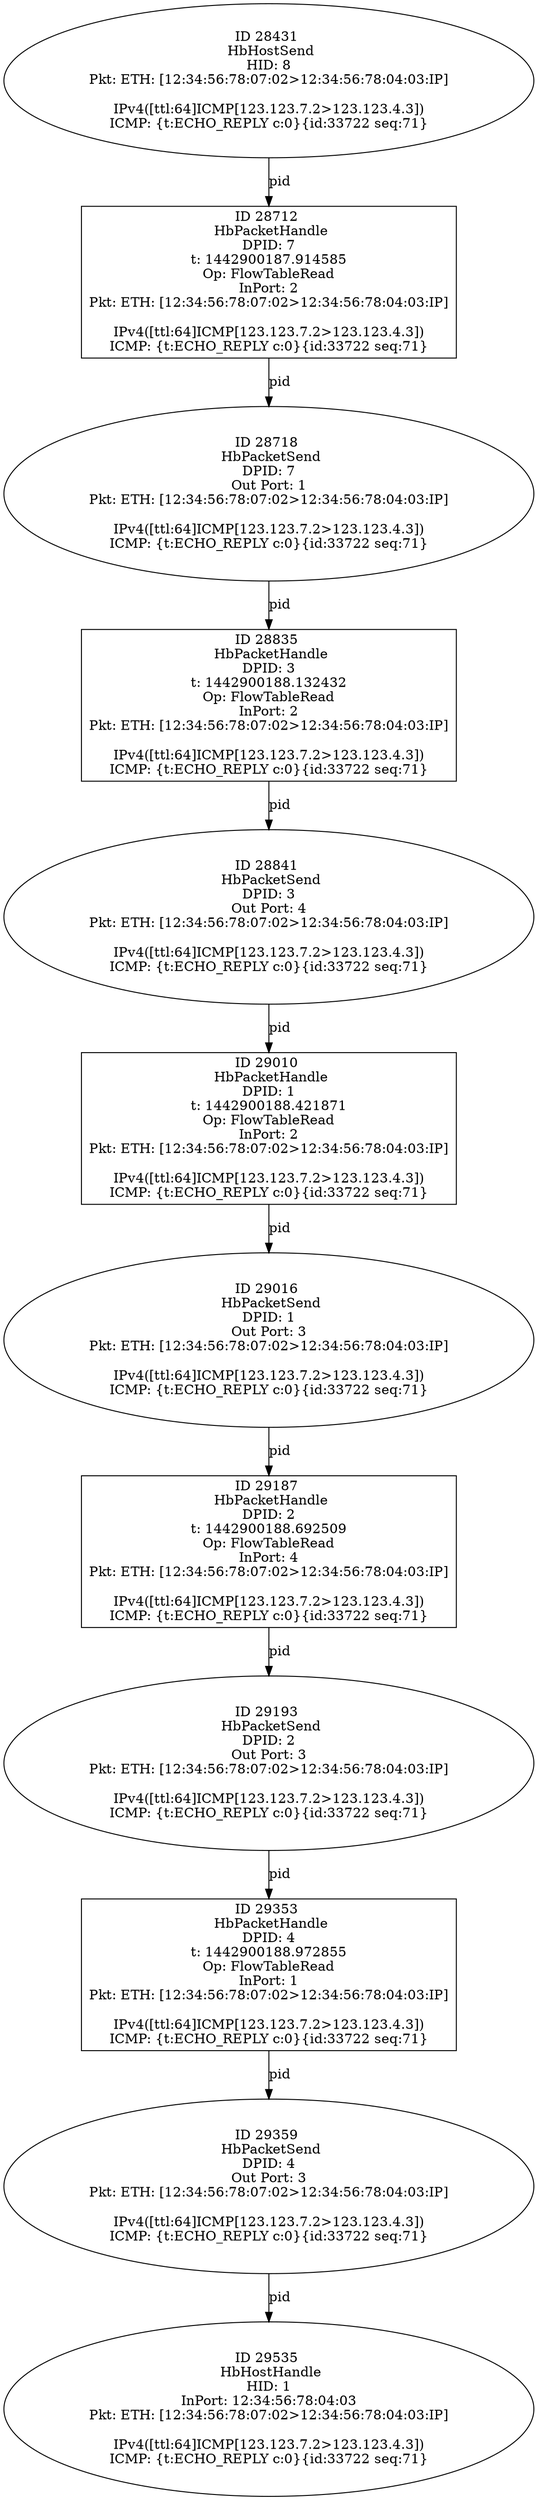 strict digraph G {
28835 [shape=box, event=<hb_events.HbPacketHandle object at 0x10dddcd90>, label="ID 28835 
 HbPacketHandle
DPID: 3
t: 1442900188.132432
Op: FlowTableRead
InPort: 2
Pkt: ETH: [12:34:56:78:07:02>12:34:56:78:04:03:IP]

IPv4([ttl:64]ICMP[123.123.7.2>123.123.4.3])
ICMP: {t:ECHO_REPLY c:0}{id:33722 seq:71}"];
29193 [shape=oval, event=<hb_events.HbPacketSend object at 0x10df174d0>, label="ID 29193 
 HbPacketSend
DPID: 2
Out Port: 3
Pkt: ETH: [12:34:56:78:07:02>12:34:56:78:04:03:IP]

IPv4([ttl:64]ICMP[123.123.7.2>123.123.4.3])
ICMP: {t:ECHO_REPLY c:0}{id:33722 seq:71}"];
28712 [shape=box, event=<hb_events.HbPacketHandle object at 0x10dd59b10>, label="ID 28712 
 HbPacketHandle
DPID: 7
t: 1442900187.914585
Op: FlowTableRead
InPort: 2
Pkt: ETH: [12:34:56:78:07:02>12:34:56:78:04:03:IP]

IPv4([ttl:64]ICMP[123.123.7.2>123.123.4.3])
ICMP: {t:ECHO_REPLY c:0}{id:33722 seq:71}"];
28841 [shape=oval, event=<hb_events.HbPacketSend object at 0x10dda6250>, label="ID 28841 
 HbPacketSend
DPID: 3
Out Port: 4
Pkt: ETH: [12:34:56:78:07:02>12:34:56:78:04:03:IP]

IPv4([ttl:64]ICMP[123.123.7.2>123.123.4.3])
ICMP: {t:ECHO_REPLY c:0}{id:33722 seq:71}"];
28718 [shape=oval, event=<hb_events.HbPacketSend object at 0x10dd59390>, label="ID 28718 
 HbPacketSend
DPID: 7
Out Port: 1
Pkt: ETH: [12:34:56:78:07:02>12:34:56:78:04:03:IP]

IPv4([ttl:64]ICMP[123.123.7.2>123.123.4.3])
ICMP: {t:ECHO_REPLY c:0}{id:33722 seq:71}"];
28431 [shape=oval, event=<hb_events.HbHostSend object at 0x10dc642d0>, label="ID 28431 
 HbHostSend
HID: 8
Pkt: ETH: [12:34:56:78:07:02>12:34:56:78:04:03:IP]

IPv4([ttl:64]ICMP[123.123.7.2>123.123.4.3])
ICMP: {t:ECHO_REPLY c:0}{id:33722 seq:71}"];
29010 [shape=box, event=<hb_events.HbPacketHandle object at 0x10de5b2d0>, label="ID 29010 
 HbPacketHandle
DPID: 1
t: 1442900188.421871
Op: FlowTableRead
InPort: 2
Pkt: ETH: [12:34:56:78:07:02>12:34:56:78:04:03:IP]

IPv4([ttl:64]ICMP[123.123.7.2>123.123.4.3])
ICMP: {t:ECHO_REPLY c:0}{id:33722 seq:71}"];
29187 [shape=box, event=<hb_events.HbPacketHandle object at 0x10dee8d90>, label="ID 29187 
 HbPacketHandle
DPID: 2
t: 1442900188.692509
Op: FlowTableRead
InPort: 4
Pkt: ETH: [12:34:56:78:07:02>12:34:56:78:04:03:IP]

IPv4([ttl:64]ICMP[123.123.7.2>123.123.4.3])
ICMP: {t:ECHO_REPLY c:0}{id:33722 seq:71}"];
29353 [shape=box, event=<hb_events.HbPacketHandle object at 0x10dfb9890>, label="ID 29353 
 HbPacketHandle
DPID: 4
t: 1442900188.972855
Op: FlowTableRead
InPort: 1
Pkt: ETH: [12:34:56:78:07:02>12:34:56:78:04:03:IP]

IPv4([ttl:64]ICMP[123.123.7.2>123.123.4.3])
ICMP: {t:ECHO_REPLY c:0}{id:33722 seq:71}"];
29016 [shape=oval, event=<hb_events.HbPacketSend object at 0x10de41110>, label="ID 29016 
 HbPacketSend
DPID: 1
Out Port: 3
Pkt: ETH: [12:34:56:78:07:02>12:34:56:78:04:03:IP]

IPv4([ttl:64]ICMP[123.123.7.2>123.123.4.3])
ICMP: {t:ECHO_REPLY c:0}{id:33722 seq:71}"];
29359 [shape=oval, event=<hb_events.HbPacketSend object at 0x10dfb9cd0>, label="ID 29359 
 HbPacketSend
DPID: 4
Out Port: 3
Pkt: ETH: [12:34:56:78:07:02>12:34:56:78:04:03:IP]

IPv4([ttl:64]ICMP[123.123.7.2>123.123.4.3])
ICMP: {t:ECHO_REPLY c:0}{id:33722 seq:71}"];
29535 [shape=oval, event=<hb_events.HbHostHandle object at 0x10e067690>, label="ID 29535 
 HbHostHandle
HID: 1
InPort: 12:34:56:78:04:03
Pkt: ETH: [12:34:56:78:07:02>12:34:56:78:04:03:IP]

IPv4([ttl:64]ICMP[123.123.7.2>123.123.4.3])
ICMP: {t:ECHO_REPLY c:0}{id:33722 seq:71}"];
28835 -> 28841  [rel=pid, label=pid];
28712 -> 28718  [rel=pid, label=pid];
29193 -> 29353  [rel=pid, label=pid];
29353 -> 29359  [rel=pid, label=pid];
28718 -> 28835  [rel=pid, label=pid];
28431 -> 28712  [rel=pid, label=pid];
29010 -> 29016  [rel=pid, label=pid];
29187 -> 29193  [rel=pid, label=pid];
28841 -> 29010  [rel=pid, label=pid];
29016 -> 29187  [rel=pid, label=pid];
29359 -> 29535  [rel=pid, label=pid];
}
